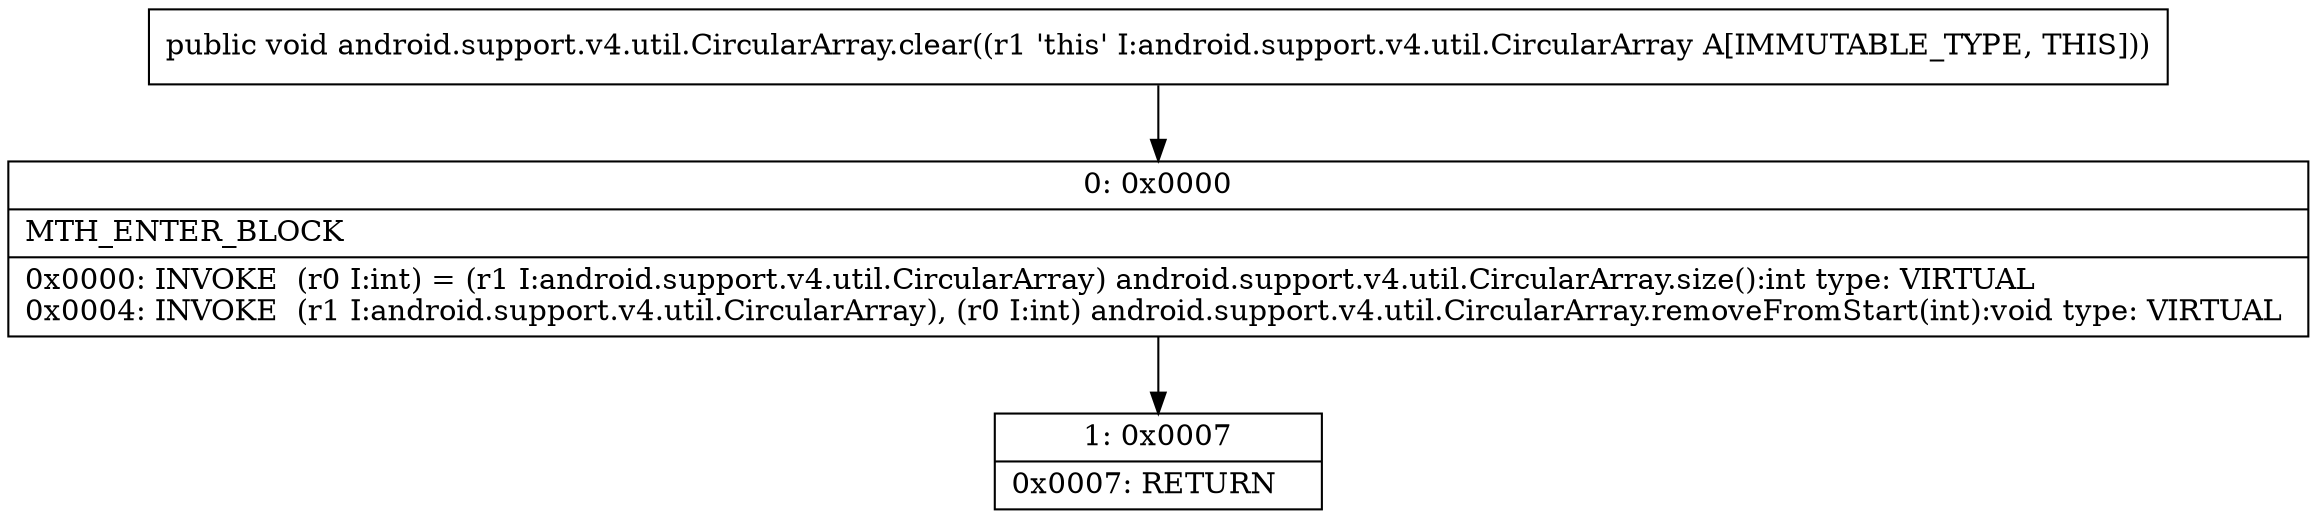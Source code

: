 digraph "CFG forandroid.support.v4.util.CircularArray.clear()V" {
Node_0 [shape=record,label="{0\:\ 0x0000|MTH_ENTER_BLOCK\l|0x0000: INVOKE  (r0 I:int) = (r1 I:android.support.v4.util.CircularArray) android.support.v4.util.CircularArray.size():int type: VIRTUAL \l0x0004: INVOKE  (r1 I:android.support.v4.util.CircularArray), (r0 I:int) android.support.v4.util.CircularArray.removeFromStart(int):void type: VIRTUAL \l}"];
Node_1 [shape=record,label="{1\:\ 0x0007|0x0007: RETURN   \l}"];
MethodNode[shape=record,label="{public void android.support.v4.util.CircularArray.clear((r1 'this' I:android.support.v4.util.CircularArray A[IMMUTABLE_TYPE, THIS])) }"];
MethodNode -> Node_0;
Node_0 -> Node_1;
}

